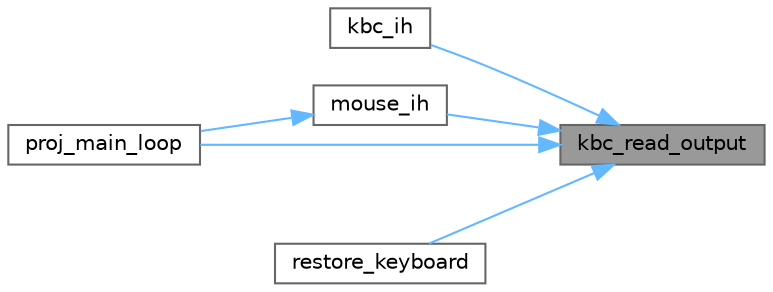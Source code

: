 digraph "kbc_read_output"
{
 // LATEX_PDF_SIZE
  bgcolor="transparent";
  edge [fontname=Helvetica,fontsize=10,labelfontname=Helvetica,labelfontsize=10];
  node [fontname=Helvetica,fontsize=10,shape=box,height=0.2,width=0.4];
  rankdir="RL";
  Node1 [id="Node000001",label="kbc_read_output",height=0.2,width=0.4,color="gray40", fillcolor="grey60", style="filled", fontcolor="black",tooltip="Reads the output buffer of the KBC."];
  Node1 -> Node2 [id="edge6_Node000001_Node000002",dir="back",color="steelblue1",style="solid",tooltip=" "];
  Node2 [id="Node000002",label="kbc_ih",height=0.2,width=0.4,color="grey40", fillcolor="white", style="filled",URL="$_k_b_c__keyboard_8c.html#aea970a154161a35f6894898a092ed70a",tooltip="Handles the Keyboard Interrupts."];
  Node1 -> Node3 [id="edge7_Node000001_Node000003",dir="back",color="steelblue1",style="solid",tooltip=" "];
  Node3 [id="Node000003",label="mouse_ih",height=0.2,width=0.4,color="grey40", fillcolor="white", style="filled",URL="$_k_b_c__mouse_8c.html#a210374b50462acdedab00df64d5cea3c",tooltip="Handles the Mouse Interrupts."];
  Node3 -> Node4 [id="edge8_Node000003_Node000004",dir="back",color="steelblue1",style="solid",tooltip=" "];
  Node4 [id="Node000004",label="proj_main_loop",height=0.2,width=0.4,color="grey40", fillcolor="white", style="filled",URL="$main_8c.html#a2a16f651eccbd248e1ad3b3b924b143b",tooltip="Main loop of the game."];
  Node1 -> Node4 [id="edge9_Node000001_Node000004",dir="back",color="steelblue1",style="solid",tooltip=" "];
  Node1 -> Node5 [id="edge10_Node000001_Node000005",dir="back",color="steelblue1",style="solid",tooltip=" "];
  Node5 [id="Node000005",label="restore_keyboard",height=0.2,width=0.4,color="grey40", fillcolor="white", style="filled",URL="$_k_b_c__keyboard_8c.html#a15b3b00c968c59ddb1c7f4b29eb75b6e",tooltip="Restores the keyboard to default configuration."];
}
